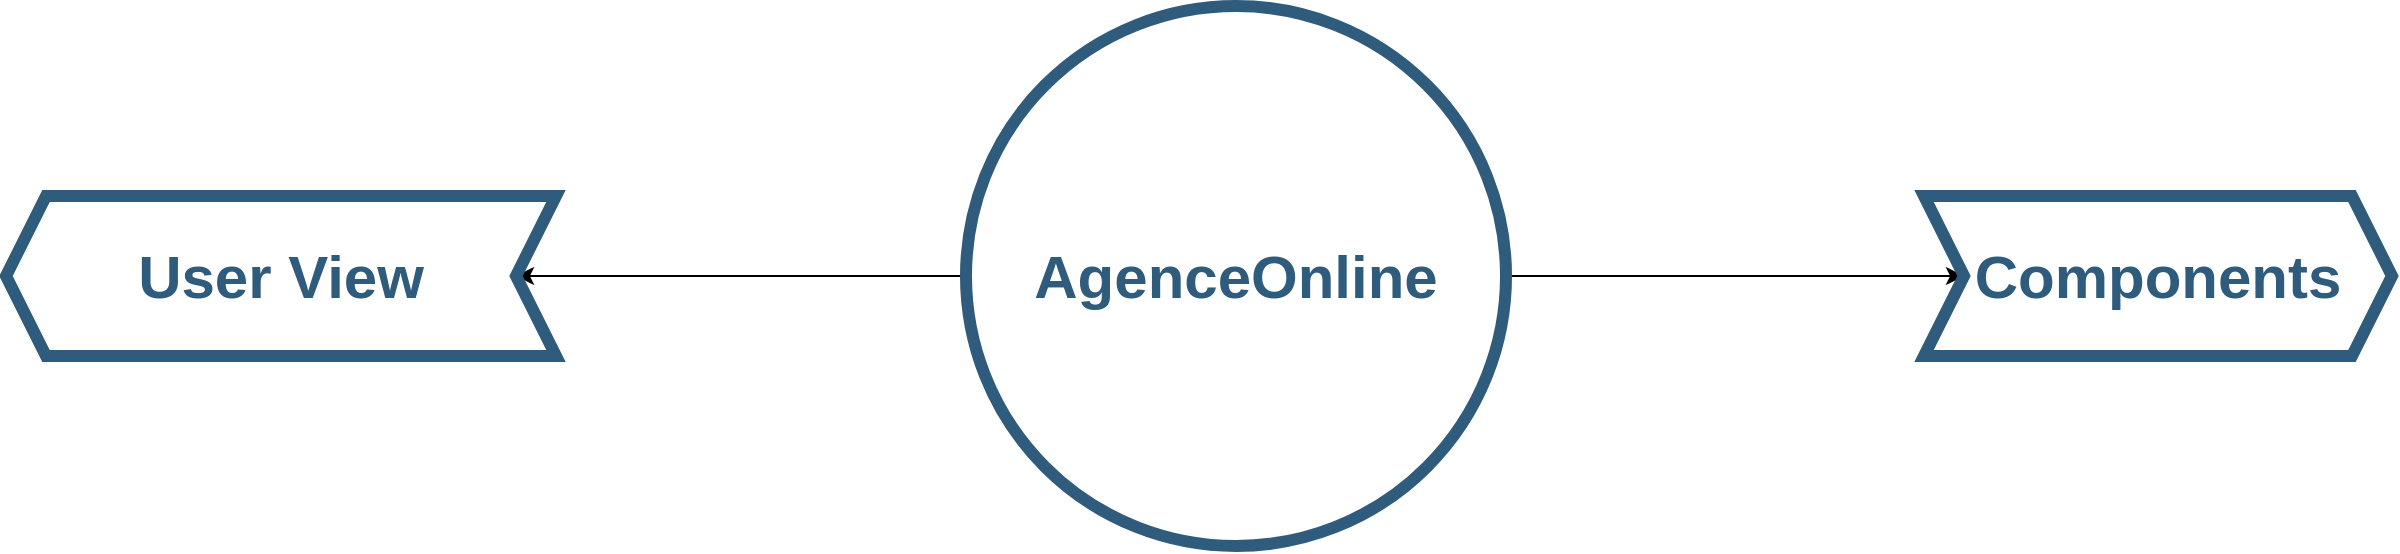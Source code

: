 <mxfile version="20.4.0" type="github">
  <diagram id="6a731a19-8d31-9384-78a2-239565b7b9f0" name="Page-1">
    <mxGraphModel dx="1656" dy="1048" grid="1" gridSize="10" guides="1" tooltips="1" connect="1" arrows="1" fold="1" page="1" pageScale="1" pageWidth="1169" pageHeight="827" background="none" math="0" shadow="0">
      <root>
        <mxCell id="0" />
        <mxCell id="1" parent="0" />
        <mxCell id="ueL2jgsVfrRlY1h6P5Gp-1543" value="" style="edgeStyle=orthogonalEdgeStyle;rounded=0;orthogonalLoop=1;jettySize=auto;html=1;" edge="1" parent="1" source="1515" target="ueL2jgsVfrRlY1h6P5Gp-1542">
          <mxGeometry relative="1" as="geometry" />
        </mxCell>
        <mxCell id="ueL2jgsVfrRlY1h6P5Gp-1551" value="" style="edgeStyle=orthogonalEdgeStyle;rounded=0;orthogonalLoop=1;jettySize=auto;html=1;fontColor=#000000;" edge="1" parent="1" source="1515" target="ueL2jgsVfrRlY1h6P5Gp-1550">
          <mxGeometry relative="1" as="geometry" />
        </mxCell>
        <mxCell id="1515" value="AgenceOnline&lt;br&gt;" style="ellipse;whiteSpace=wrap;html=1;shadow=0;fontFamily=Helvetica;fontSize=30;fontColor=#2F5B7C;align=center;strokeColor=#2F5B7C;strokeWidth=6;fillColor=#FFFFFF;fontStyle=1;gradientColor=none;" parent="1" vertex="1">
          <mxGeometry x="1040" y="680" width="270" height="270" as="geometry" />
        </mxCell>
        <mxCell id="ueL2jgsVfrRlY1h6P5Gp-1542" value="Components" style="shape=step;perimeter=stepPerimeter;whiteSpace=wrap;html=1;fixedSize=1;fontSize=30;fillColor=#FFFFFF;strokeColor=#2F5B7C;fontColor=#2F5B7C;shadow=0;strokeWidth=6;fontStyle=1;gradientColor=none;" vertex="1" parent="1">
          <mxGeometry x="1519" y="775" width="234" height="80" as="geometry" />
        </mxCell>
        <mxCell id="ueL2jgsVfrRlY1h6P5Gp-1550" value="User View" style="shape=step;perimeter=stepPerimeter;whiteSpace=wrap;html=1;fixedSize=1;fontSize=30;fillColor=#FFFFFF;strokeColor=#2F5B7C;fontColor=#2F5B7C;shadow=0;strokeWidth=6;fontStyle=1;gradientColor=none;size=20;rotation=0;direction=west;" vertex="1" parent="1">
          <mxGeometry x="560" y="775" width="275" height="80" as="geometry" />
        </mxCell>
      </root>
    </mxGraphModel>
  </diagram>
</mxfile>
